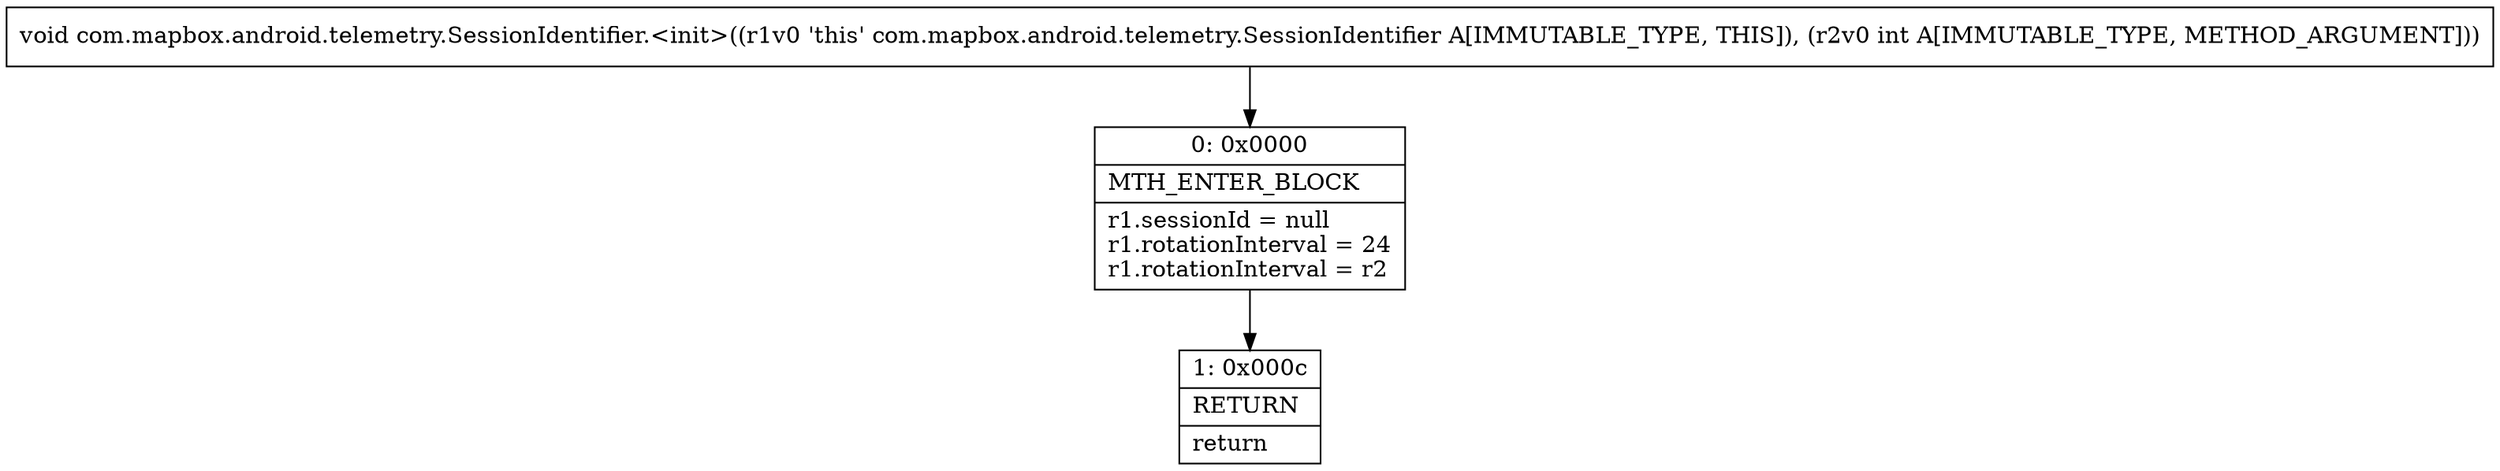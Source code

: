 digraph "CFG forcom.mapbox.android.telemetry.SessionIdentifier.\<init\>(I)V" {
Node_0 [shape=record,label="{0\:\ 0x0000|MTH_ENTER_BLOCK\l|r1.sessionId = null\lr1.rotationInterval = 24\lr1.rotationInterval = r2\l}"];
Node_1 [shape=record,label="{1\:\ 0x000c|RETURN\l|return\l}"];
MethodNode[shape=record,label="{void com.mapbox.android.telemetry.SessionIdentifier.\<init\>((r1v0 'this' com.mapbox.android.telemetry.SessionIdentifier A[IMMUTABLE_TYPE, THIS]), (r2v0 int A[IMMUTABLE_TYPE, METHOD_ARGUMENT])) }"];
MethodNode -> Node_0;
Node_0 -> Node_1;
}

